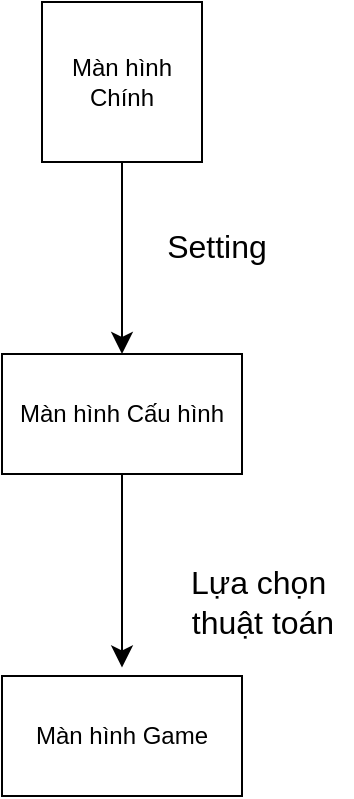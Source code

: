 <mxfile version="26.2.9">
  <diagram name="Page-1" id="E1j6j_1OJSd3slHDF1Ss">
    <mxGraphModel dx="1420" dy="1298" grid="0" gridSize="10" guides="1" tooltips="1" connect="1" arrows="1" fold="1" page="0" pageScale="1" pageWidth="850" pageHeight="1100" math="0" shadow="0">
      <root>
        <mxCell id="0" />
        <mxCell id="1" parent="0" />
        <mxCell id="Q5Jn8IrLwpDKY94yBc7_-3" value="Màn hình Chính" style="whiteSpace=wrap;html=1;aspect=fixed;" vertex="1" parent="1">
          <mxGeometry x="-150" y="-496" width="80" height="80" as="geometry" />
        </mxCell>
        <mxCell id="Q5Jn8IrLwpDKY94yBc7_-4" value="Màn hình Game" style="rounded=0;whiteSpace=wrap;html=1;" vertex="1" parent="1">
          <mxGeometry x="-170" y="-159" width="120" height="60" as="geometry" />
        </mxCell>
        <mxCell id="Q5Jn8IrLwpDKY94yBc7_-5" value="Màn hình Cấu hình" style="rounded=0;whiteSpace=wrap;html=1;" vertex="1" parent="1">
          <mxGeometry x="-170" y="-320" width="120" height="60" as="geometry" />
        </mxCell>
        <mxCell id="Q5Jn8IrLwpDKY94yBc7_-6" value="" style="endArrow=classic;html=1;rounded=0;fontSize=12;startSize=8;endSize=8;curved=1;exitX=0.5;exitY=1;exitDx=0;exitDy=0;" edge="1" parent="1" source="Q5Jn8IrLwpDKY94yBc7_-3" target="Q5Jn8IrLwpDKY94yBc7_-5">
          <mxGeometry width="50" height="50" relative="1" as="geometry">
            <mxPoint x="176" y="-274" as="sourcePoint" />
            <mxPoint x="226" y="-324" as="targetPoint" />
          </mxGeometry>
        </mxCell>
        <mxCell id="Q5Jn8IrLwpDKY94yBc7_-7" value="Setting" style="text;html=1;align=center;verticalAlign=middle;resizable=0;points=[];autosize=1;strokeColor=none;fillColor=none;fontSize=16;" vertex="1" parent="1">
          <mxGeometry x="-97" y="-390" width="68" height="31" as="geometry" />
        </mxCell>
        <mxCell id="Q5Jn8IrLwpDKY94yBc7_-8" value="" style="endArrow=classic;html=1;rounded=0;fontSize=12;startSize=8;endSize=8;curved=1;" edge="1" parent="1" source="Q5Jn8IrLwpDKY94yBc7_-5">
          <mxGeometry width="50" height="50" relative="1" as="geometry">
            <mxPoint x="-110" y="-184" as="sourcePoint" />
            <mxPoint x="-110" y="-163.289" as="targetPoint" />
          </mxGeometry>
        </mxCell>
        <mxCell id="Q5Jn8IrLwpDKY94yBc7_-9" value="Lựa chọn&amp;nbsp;&lt;div&gt;thuật toán&lt;/div&gt;" style="text;html=1;align=center;verticalAlign=middle;resizable=0;points=[];autosize=1;strokeColor=none;fillColor=none;fontSize=16;" vertex="1" parent="1">
          <mxGeometry x="-85" y="-221" width="90" height="50" as="geometry" />
        </mxCell>
      </root>
    </mxGraphModel>
  </diagram>
</mxfile>
